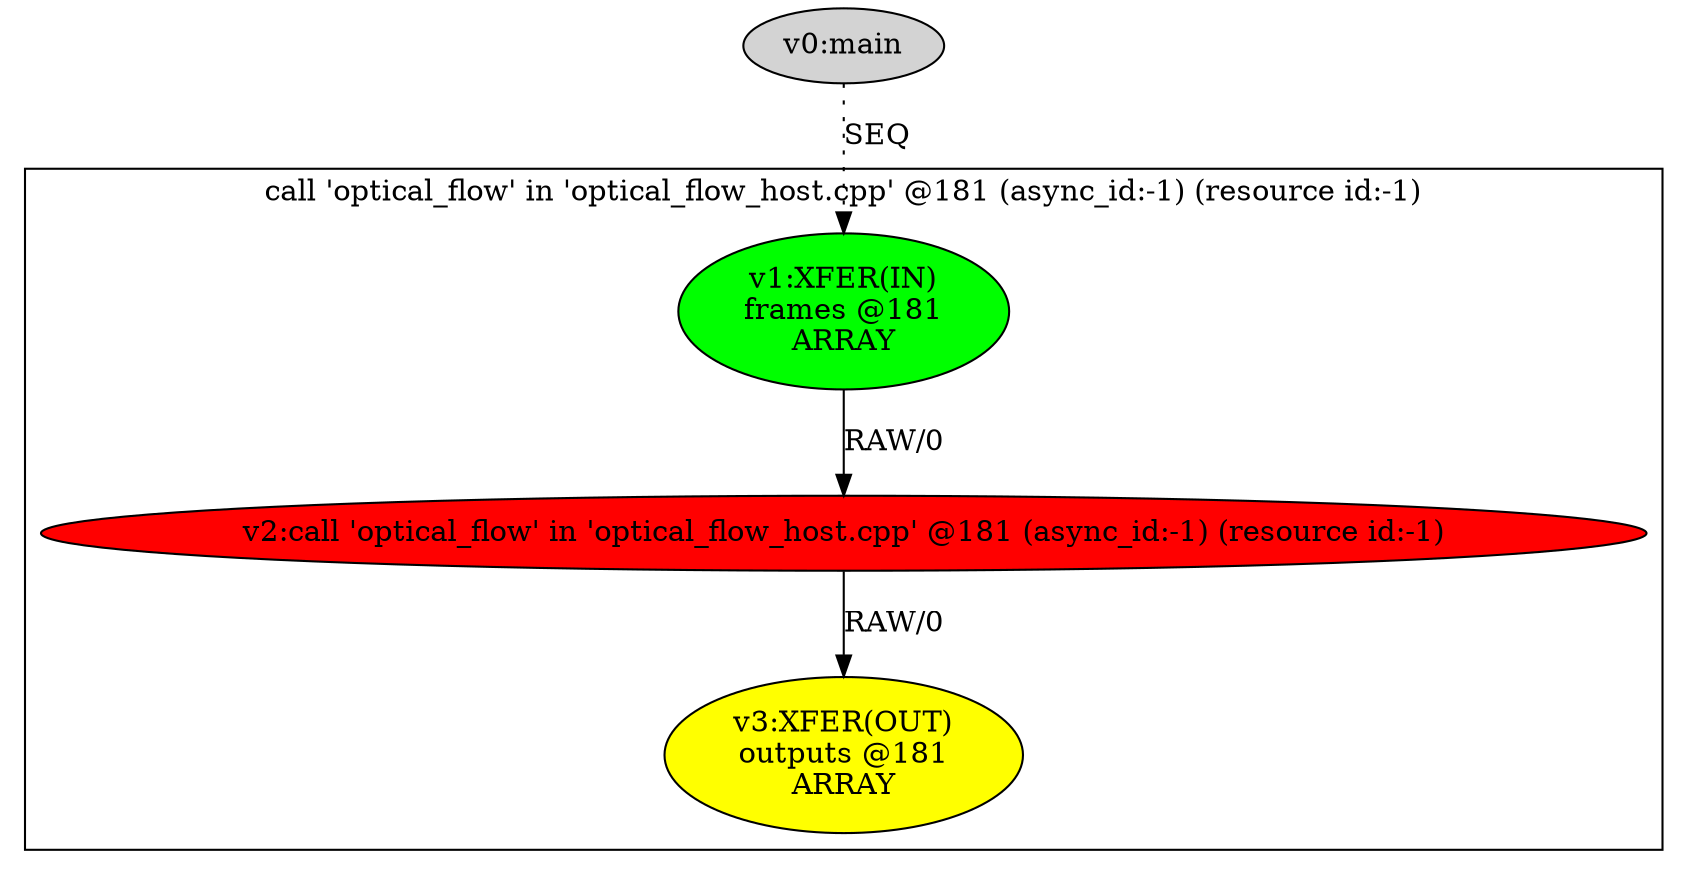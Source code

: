 digraph dm_graph {
v0 [label = "v0:main" ,style=filled];
v1 [label = "v1:XFER(IN)\nframes @181\nARRAY\n" ,style=filled,fillcolor = green];
v2 [label = "v2:call 'optical_flow' in 'optical_flow_host.cpp' @181 (async_id:-1) (resource id:-1)\n" ,style=filled,fillcolor = red];
v3 [label = "v3:XFER(OUT)\noutputs @181\nARRAY\n" ,style=filled,fillcolor = yellow];
subgraph cluster0 {
v1;
v2;
v3;
label = "call 'optical_flow' in 'optical_flow_host.cpp' @181 (async_id:-1) (resource id:-1)\n";
}
v1 -> v2 [label = "RAW/0"];
v2 -> v3 [label = "RAW/0"];
v0 -> v1 [label = "SEQ", style = dotted];
}
